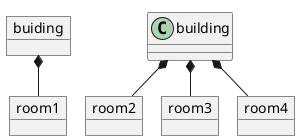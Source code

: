 @startuml
'https://plantuml.com/object-diagram
!pragma layout smetana

object room1
object room2
object room3
object room4
object buiding

buiding *-- room1
building *-- room2
building *-- room3
building *-- room4


@enduml
